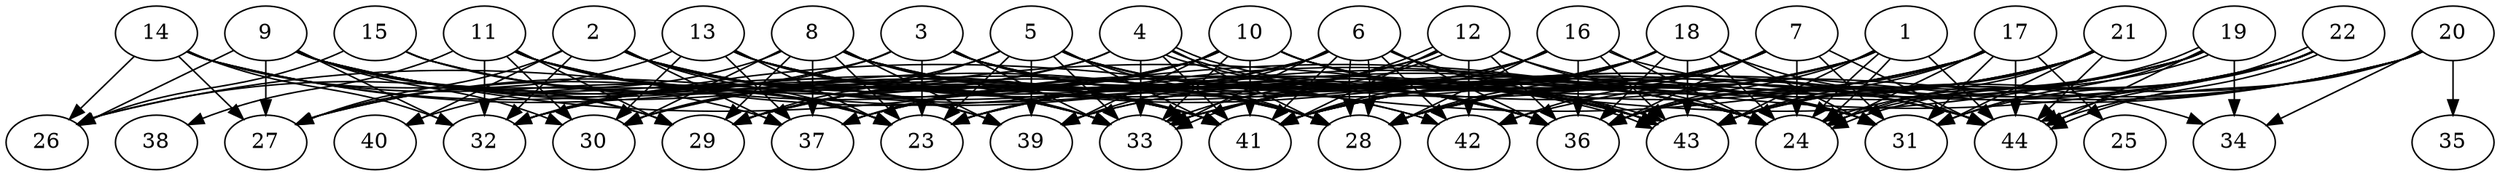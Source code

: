 // DAG (tier=3-complex, mode=compute, n=44, ccr=0.487, fat=0.780, density=0.774, regular=0.362, jump=0.331, mindata=1048576, maxdata=16777216)
// DAG automatically generated by daggen at Sun Aug 24 16:33:34 2025
// /home/ermia/Project/Environments/daggen/bin/daggen --dot --ccr 0.487 --fat 0.780 --regular 0.362 --density 0.774 --jump 0.331 --mindata 1048576 --maxdata 16777216 -n 44 
digraph G {
  1 [size="89863527648129072", alpha="0.11", expect_size="44931763824064536"]
  1 -> 24 [size ="1735357116710912"]
  1 -> 24 [size ="1735357116710912"]
  1 -> 28 [size ="1735357116710912"]
  1 -> 36 [size ="1735357116710912"]
  1 -> 37 [size ="1735357116710912"]
  1 -> 39 [size ="1735357116710912"]
  1 -> 43 [size ="1735357116710912"]
  1 -> 44 [size ="1735357116710912"]
  2 [size="39566777205572688", alpha="0.02", expect_size="19783388602786344"]
  2 -> 23 [size ="917460077248512"]
  2 -> 24 [size ="917460077248512"]
  2 -> 27 [size ="917460077248512"]
  2 -> 28 [size ="917460077248512"]
  2 -> 32 [size ="917460077248512"]
  2 -> 33 [size ="917460077248512"]
  2 -> 37 [size ="917460077248512"]
  2 -> 39 [size ="917460077248512"]
  2 -> 40 [size ="917460077248512"]
  2 -> 43 [size ="917460077248512"]
  3 [size="157006711744259520", alpha="0.10", expect_size="78503355872129760"]
  3 -> 23 [size ="121961711665152"]
  3 -> 24 [size ="121961711665152"]
  3 -> 26 [size ="121961711665152"]
  3 -> 28 [size ="121961711665152"]
  3 -> 32 [size ="121961711665152"]
  3 -> 33 [size ="121961711665152"]
  3 -> 36 [size ="121961711665152"]
  3 -> 43 [size ="121961711665152"]
  4 [size="1426423725641451962368", alpha="0.06", expect_size="713211862820725981184"]
  4 -> 27 [size ="1013730133409792"]
  4 -> 28 [size ="1013730133409792"]
  4 -> 30 [size ="1013730133409792"]
  4 -> 33 [size ="1013730133409792"]
  4 -> 36 [size ="1013730133409792"]
  4 -> 41 [size ="1013730133409792"]
  4 -> 43 [size ="1013730133409792"]
  4 -> 43 [size ="1013730133409792"]
  5 [size="398106108033599799296", alpha="0.20", expect_size="199053054016799899648"]
  5 -> 23 [size ="432934850920448"]
  5 -> 24 [size ="432934850920448"]
  5 -> 28 [size ="432934850920448"]
  5 -> 29 [size ="432934850920448"]
  5 -> 30 [size ="432934850920448"]
  5 -> 33 [size ="432934850920448"]
  5 -> 36 [size ="432934850920448"]
  5 -> 39 [size ="432934850920448"]
  5 -> 41 [size ="432934850920448"]
  5 -> 43 [size ="432934850920448"]
  6 [size="1168188046525333504000", alpha="0.15", expect_size="584094023262666752000"]
  6 -> 26 [size ="887357230284800"]
  6 -> 28 [size ="887357230284800"]
  6 -> 28 [size ="887357230284800"]
  6 -> 29 [size ="887357230284800"]
  6 -> 31 [size ="887357230284800"]
  6 -> 33 [size ="887357230284800"]
  6 -> 36 [size ="887357230284800"]
  6 -> 39 [size ="887357230284800"]
  6 -> 41 [size ="887357230284800"]
  6 -> 42 [size ="887357230284800"]
  6 -> 43 [size ="887357230284800"]
  7 [size="1279190842234099712", alpha="0.04", expect_size="639595421117049856"]
  7 -> 24 [size ="489127116013568"]
  7 -> 28 [size ="489127116013568"]
  7 -> 31 [size ="489127116013568"]
  7 -> 36 [size ="489127116013568"]
  7 -> 37 [size ="489127116013568"]
  7 -> 39 [size ="489127116013568"]
  7 -> 41 [size ="489127116013568"]
  7 -> 42 [size ="489127116013568"]
  7 -> 44 [size ="489127116013568"]
  8 [size="1819675032184697344", alpha="0.08", expect_size="909837516092348672"]
  8 -> 23 [size ="694202685980672"]
  8 -> 28 [size ="694202685980672"]
  8 -> 29 [size ="694202685980672"]
  8 -> 30 [size ="694202685980672"]
  8 -> 31 [size ="694202685980672"]
  8 -> 36 [size ="694202685980672"]
  8 -> 37 [size ="694202685980672"]
  8 -> 39 [size ="694202685980672"]
  8 -> 40 [size ="694202685980672"]
  8 -> 41 [size ="694202685980672"]
  8 -> 42 [size ="694202685980672"]
  8 -> 44 [size ="694202685980672"]
  9 [size="1431490253273887145984", alpha="0.05", expect_size="715745126636943572992"]
  9 -> 24 [size ="1016129166245888"]
  9 -> 26 [size ="1016129166245888"]
  9 -> 27 [size ="1016129166245888"]
  9 -> 28 [size ="1016129166245888"]
  9 -> 29 [size ="1016129166245888"]
  9 -> 30 [size ="1016129166245888"]
  9 -> 32 [size ="1016129166245888"]
  9 -> 33 [size ="1016129166245888"]
  9 -> 37 [size ="1016129166245888"]
  9 -> 39 [size ="1016129166245888"]
  9 -> 41 [size ="1016129166245888"]
  10 [size="318336651245039648768", alpha="0.11", expect_size="159168325622519824384"]
  10 -> 24 [size ="372976167944192"]
  10 -> 27 [size ="372976167944192"]
  10 -> 29 [size ="372976167944192"]
  10 -> 31 [size ="372976167944192"]
  10 -> 32 [size ="372976167944192"]
  10 -> 33 [size ="372976167944192"]
  10 -> 37 [size ="372976167944192"]
  10 -> 39 [size ="372976167944192"]
  10 -> 41 [size ="372976167944192"]
  10 -> 43 [size ="372976167944192"]
  10 -> 44 [size ="372976167944192"]
  11 [size="1672000951764341248", alpha="0.03", expect_size="836000475882170624"]
  11 -> 23 [size ="641078931750912"]
  11 -> 24 [size ="641078931750912"]
  11 -> 29 [size ="641078931750912"]
  11 -> 30 [size ="641078931750912"]
  11 -> 32 [size ="641078931750912"]
  11 -> 33 [size ="641078931750912"]
  11 -> 36 [size ="641078931750912"]
  11 -> 38 [size ="641078931750912"]
  11 -> 41 [size ="641078931750912"]
  12 [size="245091672917404640", alpha="0.12", expect_size="122545836458702320"]
  12 -> 23 [size ="143569088151552"]
  12 -> 24 [size ="143569088151552"]
  12 -> 31 [size ="143569088151552"]
  12 -> 32 [size ="143569088151552"]
  12 -> 33 [size ="143569088151552"]
  12 -> 33 [size ="143569088151552"]
  12 -> 36 [size ="143569088151552"]
  12 -> 41 [size ="143569088151552"]
  12 -> 42 [size ="143569088151552"]
  13 [size="45111701233076064", alpha="0.03", expect_size="22555850616538032"]
  13 -> 23 [size ="709394513788928"]
  13 -> 27 [size ="709394513788928"]
  13 -> 30 [size ="709394513788928"]
  13 -> 33 [size ="709394513788928"]
  13 -> 36 [size ="709394513788928"]
  13 -> 37 [size ="709394513788928"]
  13 -> 42 [size ="709394513788928"]
  13 -> 43 [size ="709394513788928"]
  14 [size="5172400400047920", alpha="0.19", expect_size="2586200200023960"]
  14 -> 23 [size ="633183406129152"]
  14 -> 26 [size ="633183406129152"]
  14 -> 27 [size ="633183406129152"]
  14 -> 28 [size ="633183406129152"]
  14 -> 29 [size ="633183406129152"]
  14 -> 32 [size ="633183406129152"]
  14 -> 41 [size ="633183406129152"]
  15 [size="3299920517966495481856", alpha="0.08", expect_size="1649960258983247740928"]
  15 -> 23 [size ="1773205106720768"]
  15 -> 26 [size ="1773205106720768"]
  15 -> 33 [size ="1773205106720768"]
  15 -> 41 [size ="1773205106720768"]
  16 [size="1524900209591291136", alpha="0.12", expect_size="762450104795645568"]
  16 -> 23 [size ="1990734328627200"]
  16 -> 24 [size ="1990734328627200"]
  16 -> 28 [size ="1990734328627200"]
  16 -> 30 [size ="1990734328627200"]
  16 -> 34 [size ="1990734328627200"]
  16 -> 36 [size ="1990734328627200"]
  16 -> 41 [size ="1990734328627200"]
  16 -> 43 [size ="1990734328627200"]
  17 [size="3336826434321192583168", alpha="0.05", expect_size="1668413217160596291584"]
  17 -> 23 [size ="1786401460846592"]
  17 -> 24 [size ="1786401460846592"]
  17 -> 25 [size ="1786401460846592"]
  17 -> 31 [size ="1786401460846592"]
  17 -> 32 [size ="1786401460846592"]
  17 -> 33 [size ="1786401460846592"]
  17 -> 36 [size ="1786401460846592"]
  17 -> 43 [size ="1786401460846592"]
  17 -> 44 [size ="1786401460846592"]
  18 [size="33532360731640152", alpha="0.08", expect_size="16766180365820076"]
  18 -> 23 [size ="1771010470707200"]
  18 -> 24 [size ="1771010470707200"]
  18 -> 28 [size ="1771010470707200"]
  18 -> 29 [size ="1771010470707200"]
  18 -> 31 [size ="1771010470707200"]
  18 -> 33 [size ="1771010470707200"]
  18 -> 36 [size ="1771010470707200"]
  18 -> 41 [size ="1771010470707200"]
  18 -> 43 [size ="1771010470707200"]
  18 -> 44 [size ="1771010470707200"]
  19 [size="8047710532620255232", alpha="0.05", expect_size="4023855266310127616"]
  19 -> 24 [size ="32127101960192"]
  19 -> 24 [size ="32127101960192"]
  19 -> 29 [size ="32127101960192"]
  19 -> 31 [size ="32127101960192"]
  19 -> 33 [size ="32127101960192"]
  19 -> 34 [size ="32127101960192"]
  19 -> 36 [size ="32127101960192"]
  19 -> 41 [size ="32127101960192"]
  19 -> 44 [size ="32127101960192"]
  20 [size="28273997044668376", alpha="0.19", expect_size="14136998522334188"]
  20 -> 28 [size ="448867912908800"]
  20 -> 34 [size ="448867912908800"]
  20 -> 35 [size ="448867912908800"]
  20 -> 41 [size ="448867912908800"]
  20 -> 42 [size ="448867912908800"]
  20 -> 43 [size ="448867912908800"]
  20 -> 44 [size ="448867912908800"]
  21 [size="4393100563972951638016", alpha="0.09", expect_size="2196550281986475819008"]
  21 -> 24 [size ="2145873337253888"]
  21 -> 28 [size ="2145873337253888"]
  21 -> 31 [size ="2145873337253888"]
  21 -> 33 [size ="2145873337253888"]
  21 -> 36 [size ="2145873337253888"]
  21 -> 41 [size ="2145873337253888"]
  21 -> 43 [size ="2145873337253888"]
  21 -> 44 [size ="2145873337253888"]
  22 [size="584907966703061696512", alpha="0.07", expect_size="292453983351530848256"]
  22 -> 23 [size ="559519222464512"]
  22 -> 24 [size ="559519222464512"]
  22 -> 28 [size ="559519222464512"]
  22 -> 31 [size ="559519222464512"]
  22 -> 41 [size ="559519222464512"]
  22 -> 43 [size ="559519222464512"]
  22 -> 44 [size ="559519222464512"]
  22 -> 44 [size ="559519222464512"]
  23 [size="1460559154342002688", alpha="0.19", expect_size="730279577171001344"]
  24 [size="1684683235180675072000", alpha="0.11", expect_size="842341617590337536000"]
  25 [size="369173182269455872", alpha="0.04", expect_size="184586591134727936"]
  26 [size="1621251378536946432", alpha="0.13", expect_size="810625689268473216"]
  27 [size="384115191610027776", alpha="0.18", expect_size="192057595805013888"]
  28 [size="100369213862849808", alpha="0.01", expect_size="50184606931424904"]
  29 [size="10081611890362546", alpha="0.14", expect_size="5040805945181273"]
  30 [size="4783225287743183872", alpha="0.17", expect_size="2391612643871591936"]
  31 [size="652685425736589246464", alpha="0.03", expect_size="326342712868294623232"]
  32 [size="8525381612547784", alpha="0.13", expect_size="4262690806273892"]
  33 [size="46971008725263872", alpha="0.06", expect_size="23485504362631936"]
  34 [size="186780255526989408", alpha="0.14", expect_size="93390127763494704"]
  35 [size="35668666532390184", alpha="0.12", expect_size="17834333266195092"]
  36 [size="1169842054658615552", alpha="0.16", expect_size="584921027329307776"]
  37 [size="230077751516406480896", alpha="0.03", expect_size="115038875758203240448"]
  38 [size="132454561034953392", alpha="0.12", expect_size="66227280517476696"]
  39 [size="711466911419443200", alpha="0.13", expect_size="355733455709721600"]
  40 [size="3553547753418099", alpha="0.17", expect_size="1776773876709049"]
  41 [size="1062409479207570", alpha="0.06", expect_size="531204739603785"]
  42 [size="930811975359791104000", alpha="0.01", expect_size="465405987679895552000"]
  43 [size="3144720646909062656", alpha="0.08", expect_size="1572360323454531328"]
  44 [size="2772744770188312576", alpha="0.06", expect_size="1386372385094156288"]
}
